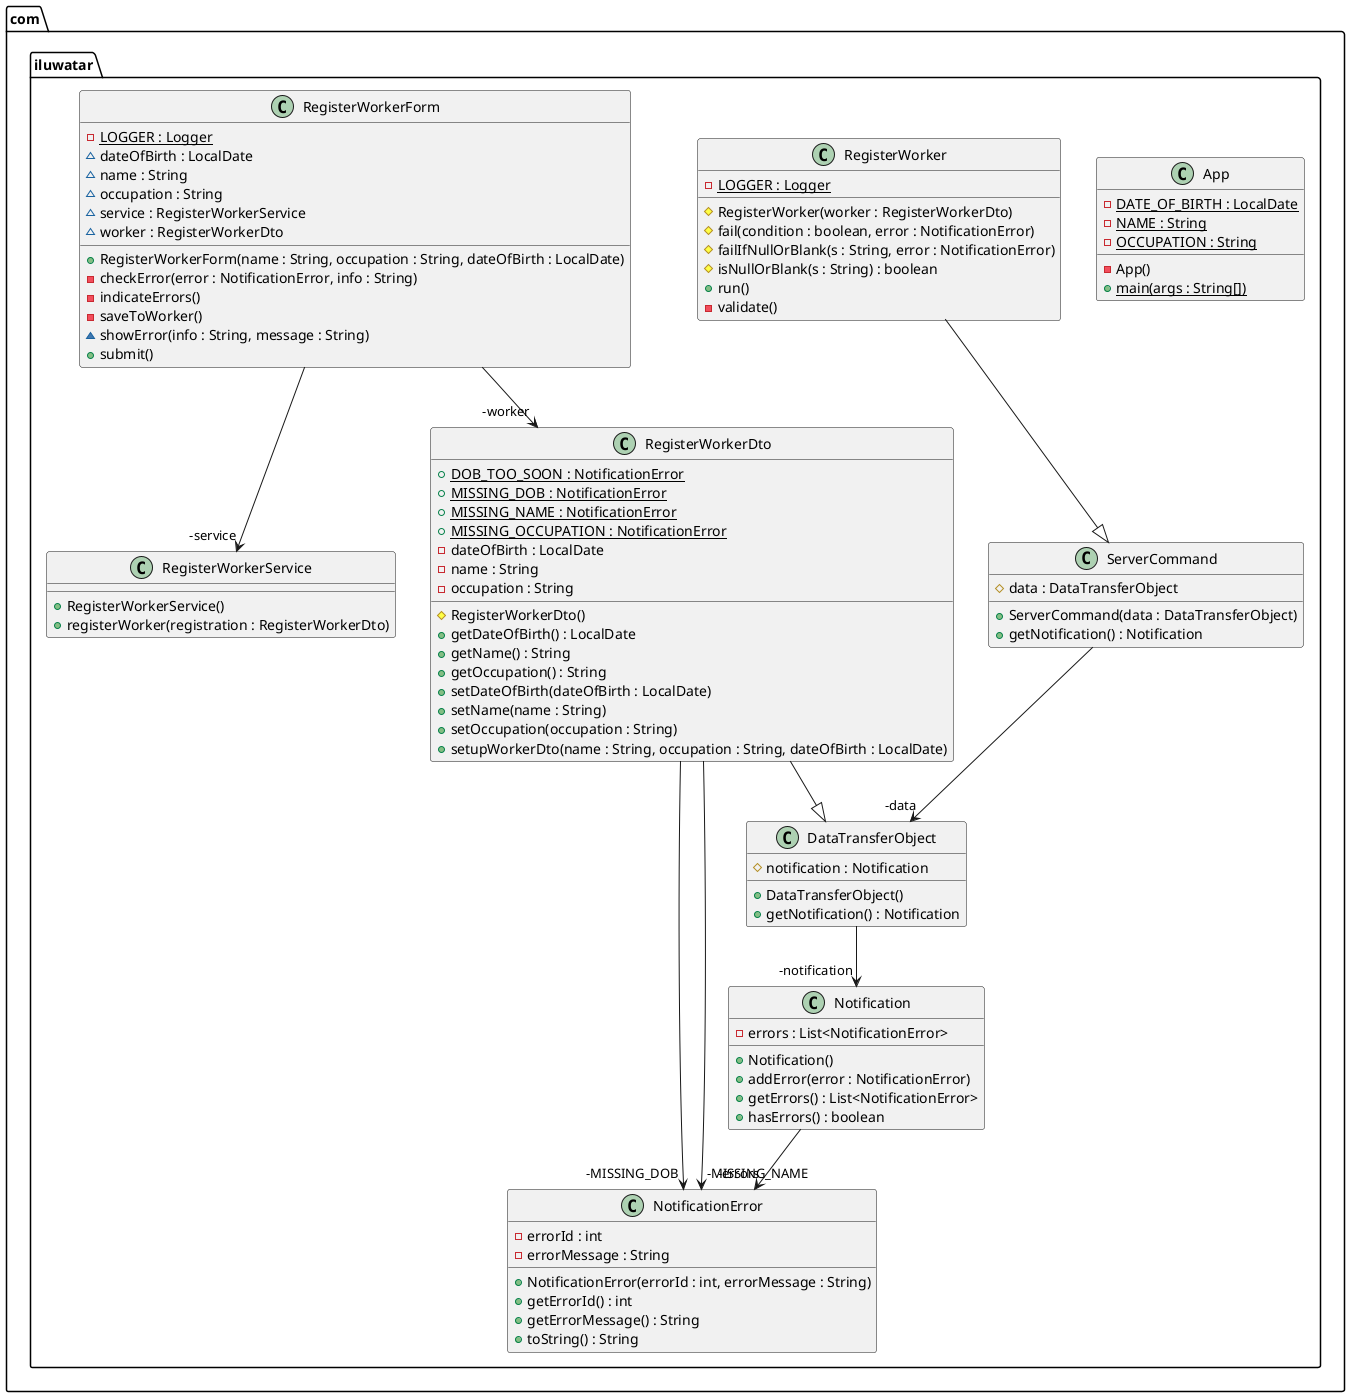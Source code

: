 @startuml
package com.iluwatar {
  class App {
    - DATE_OF_BIRTH : LocalDate {static}
    - NAME : String {static}
    - OCCUPATION : String {static}
    - App()
    + main(args : String[]) {static}
  }
  class DataTransferObject {
    # notification : Notification
    + DataTransferObject()
    + getNotification() : Notification
  }
  class Notification {
    - errors : List<NotificationError>
    + Notification()
    + addError(error : NotificationError)
    + getErrors() : List<NotificationError>
    + hasErrors() : boolean
  }
  class NotificationError {
    - errorId : int
    - errorMessage : String
    + NotificationError(errorId : int, errorMessage : String)
    + getErrorId() : int
    + getErrorMessage() : String
    + toString() : String
  }
  class RegisterWorker {
    - LOGGER : Logger {static}
    # RegisterWorker(worker : RegisterWorkerDto)
    # fail(condition : boolean, error : NotificationError)
    # failIfNullOrBlank(s : String, error : NotificationError)
    # isNullOrBlank(s : String) : boolean
    + run()
    - validate()
  }
  class RegisterWorkerDto {
    + DOB_TOO_SOON : NotificationError {static}
    + MISSING_DOB : NotificationError {static}
    + MISSING_NAME : NotificationError {static}
    + MISSING_OCCUPATION : NotificationError {static}
    - dateOfBirth : LocalDate
    - name : String
    - occupation : String
    # RegisterWorkerDto()
    + getDateOfBirth() : LocalDate
    + getName() : String
    + getOccupation() : String
    + setDateOfBirth(dateOfBirth : LocalDate)
    + setName(name : String)
    + setOccupation(occupation : String)
    + setupWorkerDto(name : String, occupation : String, dateOfBirth : LocalDate)
  }
  class RegisterWorkerForm {
    - LOGGER : Logger {static}
    ~ dateOfBirth : LocalDate
    ~ name : String
    ~ occupation : String
    ~ service : RegisterWorkerService
    ~ worker : RegisterWorkerDto
    + RegisterWorkerForm(name : String, occupation : String, dateOfBirth : LocalDate)
    - checkError(error : NotificationError, info : String)
    - indicateErrors()
    - saveToWorker()
    ~ showError(info : String, message : String)
    + submit()
  }
  class RegisterWorkerService {
    + RegisterWorkerService()
    + registerWorker(registration : RegisterWorkerDto)
  }
  class ServerCommand {
    # data : DataTransferObject
    + ServerCommand(data : DataTransferObject)
    + getNotification() : Notification
  }
}
Notification -->  "-errors" NotificationError
DataTransferObject -->  "-notification" Notification
RegisterWorkerForm -->  "-service" RegisterWorkerService
RegisterWorkerForm -->  "-worker" RegisterWorkerDto
ServerCommand -->  "-data" DataTransferObject
RegisterWorkerDto -->  "-MISSING_DOB" NotificationError
RegisterWorkerDto -->  "-MISSING_NAME" NotificationError
RegisterWorker --|> ServerCommand 
RegisterWorkerDto --|> DataTransferObject 
@enduml